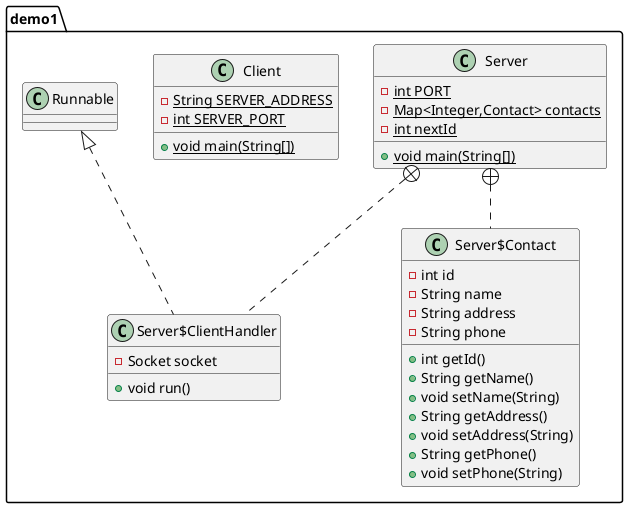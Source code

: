 @startuml
class demo1.Server {
- {static} int PORT
- {static} Map<Integer,Contact> contacts
- {static} int nextId
+ {static} void main(String[])
}


class demo1.Server$ClientHandler {
- Socket socket
+ void run()
}


class demo1.Server$Contact {
- int id
- String name
- String address
- String phone
+ int getId()
+ String getName()
+ void setName(String)
+ String getAddress()
+ void setAddress(String)
+ String getPhone()
+ void setPhone(String)
}


class demo1.Client {
- {static} String SERVER_ADDRESS
- {static} int SERVER_PORT
+ {static} void main(String[])
}




demo1.Server +.. demo1.Server$ClientHandler
demo1.Runnable <|.. demo1.Server$ClientHandler
demo1.Server +.. demo1.Server$Contact
@enduml